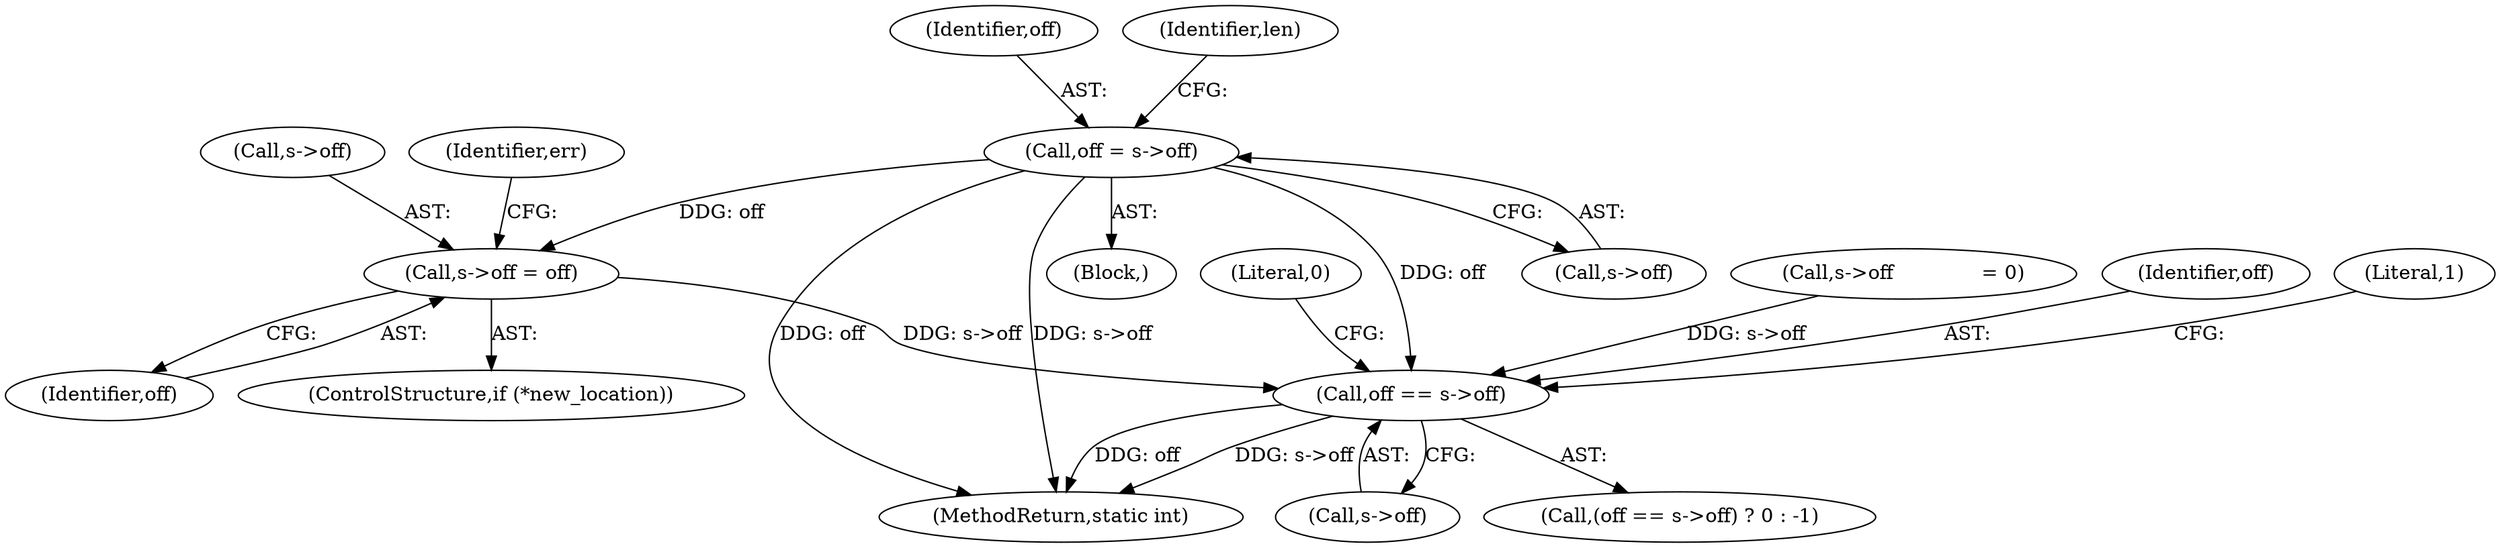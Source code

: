 digraph "1_FFmpeg_2a05c8f813de6f2278827734bf8102291e7484aa_0@del" {
"1000138" [label="(Call,off = s->off)"];
"1000720" [label="(Call,s->off = off)"];
"1000728" [label="(Call,off == s->off)"];
"1000745" [label="(MethodReturn,static int)"];
"1000139" [label="(Identifier,off)"];
"1000728" [label="(Call,off == s->off)"];
"1000656" [label="(Call,s->off              = 0)"];
"1000145" [label="(Identifier,len)"];
"1000138" [label="(Call,off = s->off)"];
"1000724" [label="(Identifier,off)"];
"1000721" [label="(Call,s->off)"];
"1000116" [label="(Block,)"];
"1000729" [label="(Identifier,off)"];
"1000735" [label="(Literal,1)"];
"1000717" [label="(ControlStructure,if (*new_location))"];
"1000733" [label="(Literal,0)"];
"1000726" [label="(Identifier,err)"];
"1000730" [label="(Call,s->off)"];
"1000720" [label="(Call,s->off = off)"];
"1000140" [label="(Call,s->off)"];
"1000727" [label="(Call,(off == s->off) ? 0 : -1)"];
"1000138" -> "1000116"  [label="AST: "];
"1000138" -> "1000140"  [label="CFG: "];
"1000139" -> "1000138"  [label="AST: "];
"1000140" -> "1000138"  [label="AST: "];
"1000145" -> "1000138"  [label="CFG: "];
"1000138" -> "1000745"  [label="DDG: off"];
"1000138" -> "1000745"  [label="DDG: s->off"];
"1000138" -> "1000720"  [label="DDG: off"];
"1000138" -> "1000728"  [label="DDG: off"];
"1000720" -> "1000717"  [label="AST: "];
"1000720" -> "1000724"  [label="CFG: "];
"1000721" -> "1000720"  [label="AST: "];
"1000724" -> "1000720"  [label="AST: "];
"1000726" -> "1000720"  [label="CFG: "];
"1000720" -> "1000728"  [label="DDG: s->off"];
"1000728" -> "1000727"  [label="AST: "];
"1000728" -> "1000730"  [label="CFG: "];
"1000729" -> "1000728"  [label="AST: "];
"1000730" -> "1000728"  [label="AST: "];
"1000733" -> "1000728"  [label="CFG: "];
"1000735" -> "1000728"  [label="CFG: "];
"1000728" -> "1000745"  [label="DDG: s->off"];
"1000728" -> "1000745"  [label="DDG: off"];
"1000656" -> "1000728"  [label="DDG: s->off"];
}
